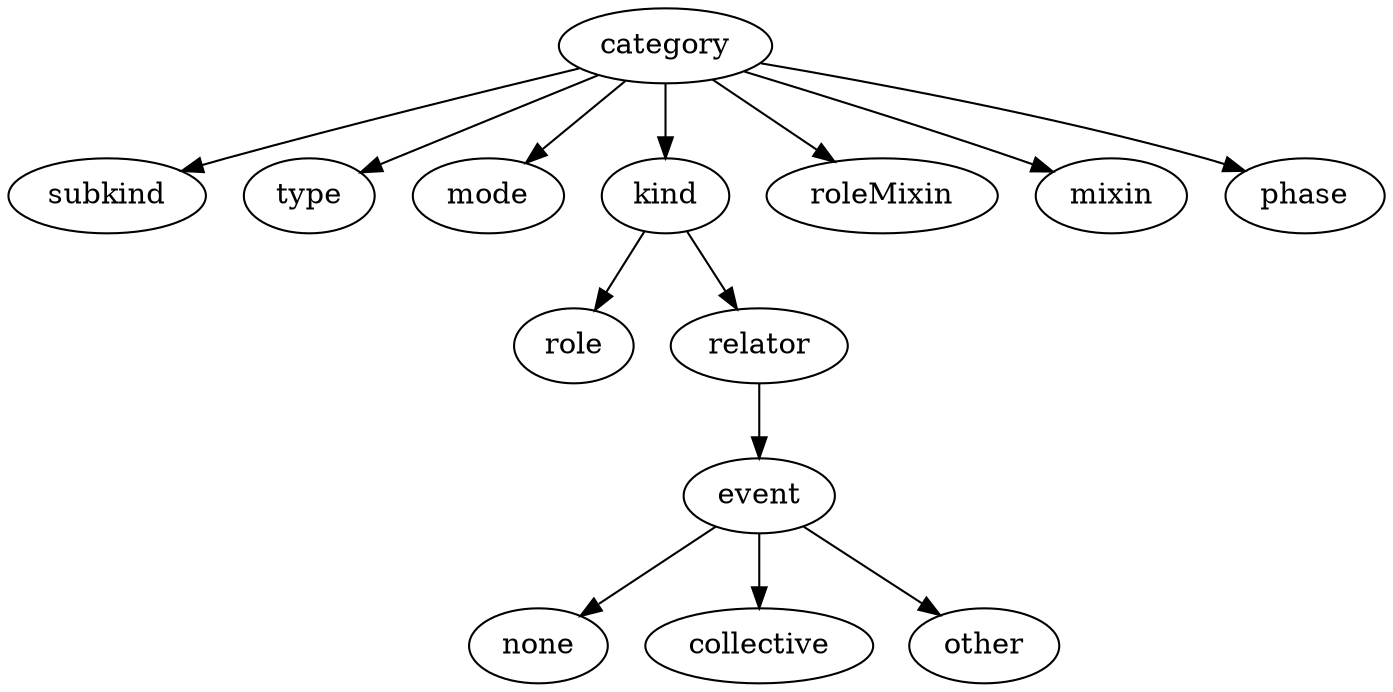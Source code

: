 strict digraph {
category;
subkind;
type;
mode;
kind;
roleMixin;
mixin;
phase;
role;
relator;
event;
none;
collective;
other;
category -> subkind;
category -> type;
category -> mode;
category -> kind;
category -> roleMixin;
category -> mixin;
category -> phase;
kind -> role;
kind -> relator;
relator -> event;
event -> none;
event -> collective;
event -> other;
}
